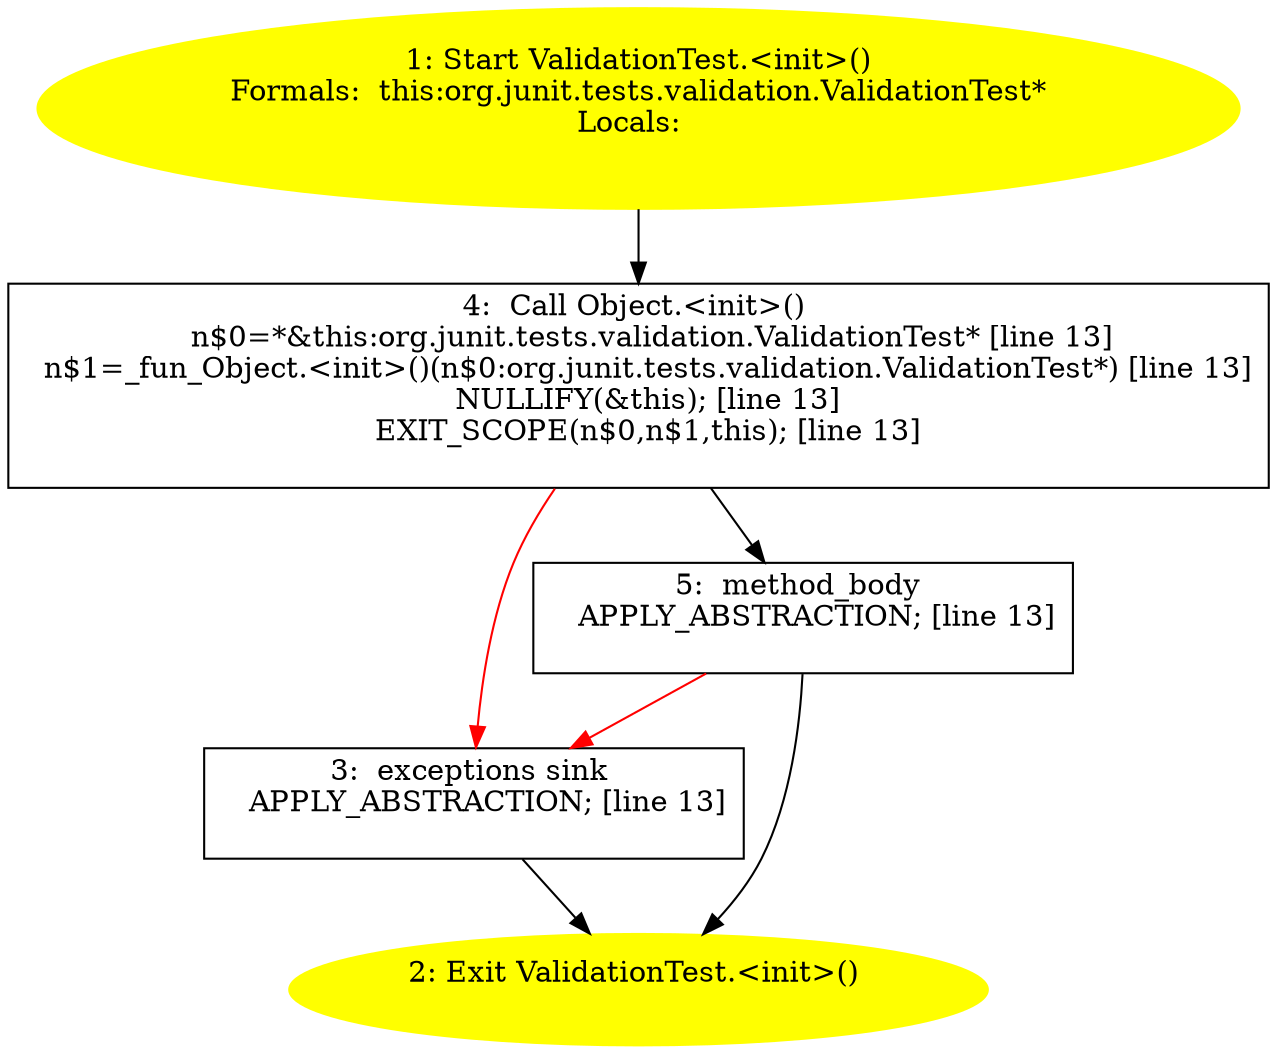 /* @generated */
digraph cfg {
"org.junit.tests.validation.ValidationTest.<init>().1073412e1d7ffe3cae60828693a48779_1" [label="1: Start ValidationTest.<init>()\nFormals:  this:org.junit.tests.validation.ValidationTest*\nLocals:  \n  " color=yellow style=filled]
	

	 "org.junit.tests.validation.ValidationTest.<init>().1073412e1d7ffe3cae60828693a48779_1" -> "org.junit.tests.validation.ValidationTest.<init>().1073412e1d7ffe3cae60828693a48779_4" ;
"org.junit.tests.validation.ValidationTest.<init>().1073412e1d7ffe3cae60828693a48779_2" [label="2: Exit ValidationTest.<init>() \n  " color=yellow style=filled]
	

"org.junit.tests.validation.ValidationTest.<init>().1073412e1d7ffe3cae60828693a48779_3" [label="3:  exceptions sink \n   APPLY_ABSTRACTION; [line 13]\n " shape="box"]
	

	 "org.junit.tests.validation.ValidationTest.<init>().1073412e1d7ffe3cae60828693a48779_3" -> "org.junit.tests.validation.ValidationTest.<init>().1073412e1d7ffe3cae60828693a48779_2" ;
"org.junit.tests.validation.ValidationTest.<init>().1073412e1d7ffe3cae60828693a48779_4" [label="4:  Call Object.<init>() \n   n$0=*&this:org.junit.tests.validation.ValidationTest* [line 13]\n  n$1=_fun_Object.<init>()(n$0:org.junit.tests.validation.ValidationTest*) [line 13]\n  NULLIFY(&this); [line 13]\n  EXIT_SCOPE(n$0,n$1,this); [line 13]\n " shape="box"]
	

	 "org.junit.tests.validation.ValidationTest.<init>().1073412e1d7ffe3cae60828693a48779_4" -> "org.junit.tests.validation.ValidationTest.<init>().1073412e1d7ffe3cae60828693a48779_5" ;
	 "org.junit.tests.validation.ValidationTest.<init>().1073412e1d7ffe3cae60828693a48779_4" -> "org.junit.tests.validation.ValidationTest.<init>().1073412e1d7ffe3cae60828693a48779_3" [color="red" ];
"org.junit.tests.validation.ValidationTest.<init>().1073412e1d7ffe3cae60828693a48779_5" [label="5:  method_body \n   APPLY_ABSTRACTION; [line 13]\n " shape="box"]
	

	 "org.junit.tests.validation.ValidationTest.<init>().1073412e1d7ffe3cae60828693a48779_5" -> "org.junit.tests.validation.ValidationTest.<init>().1073412e1d7ffe3cae60828693a48779_2" ;
	 "org.junit.tests.validation.ValidationTest.<init>().1073412e1d7ffe3cae60828693a48779_5" -> "org.junit.tests.validation.ValidationTest.<init>().1073412e1d7ffe3cae60828693a48779_3" [color="red" ];
}

